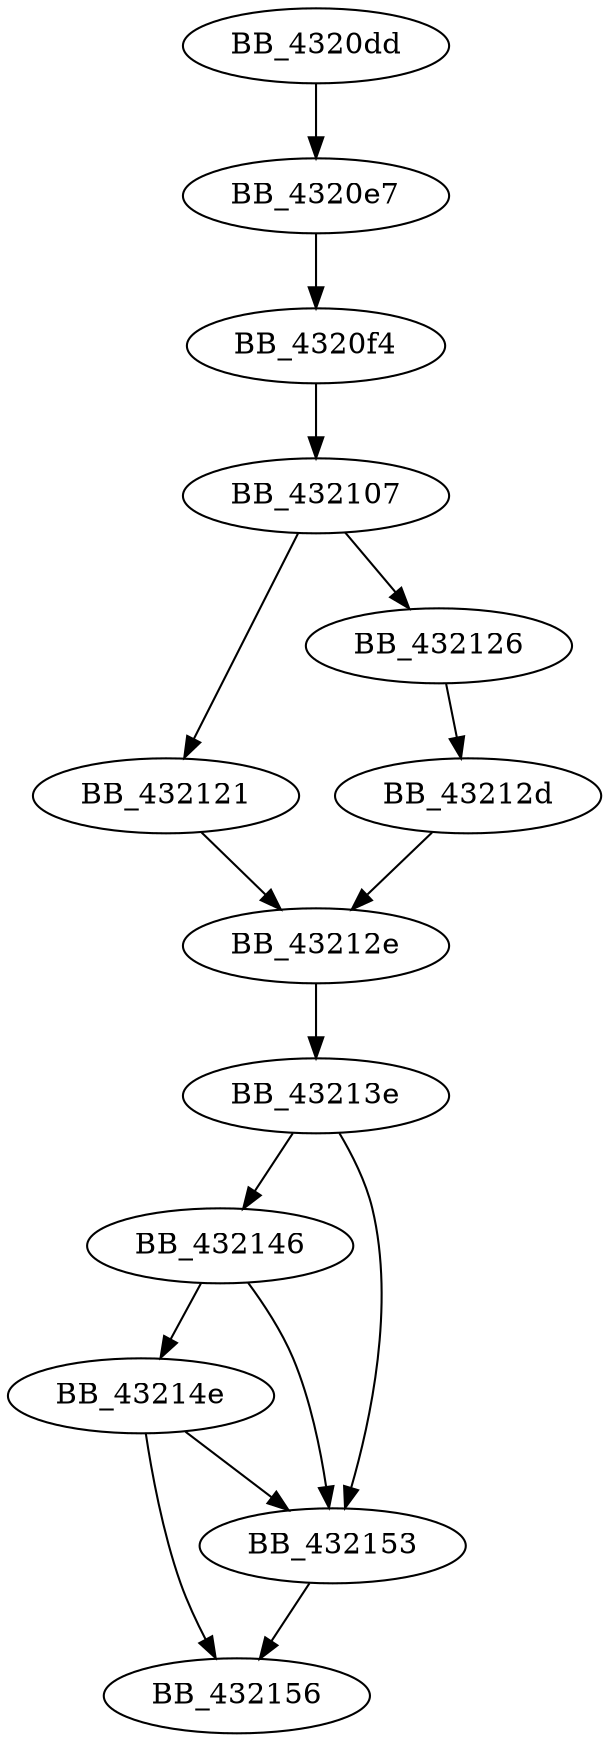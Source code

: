 DiGraph _GetLcidFromLangCountry{
BB_4320dd->BB_4320e7
BB_4320e7->BB_4320f4
BB_4320f4->BB_432107
BB_432107->BB_432121
BB_432107->BB_432126
BB_432121->BB_43212e
BB_432126->BB_43212d
BB_43212d->BB_43212e
BB_43212e->BB_43213e
BB_43213e->BB_432146
BB_43213e->BB_432153
BB_432146->BB_43214e
BB_432146->BB_432153
BB_43214e->BB_432153
BB_43214e->BB_432156
BB_432153->BB_432156
}
